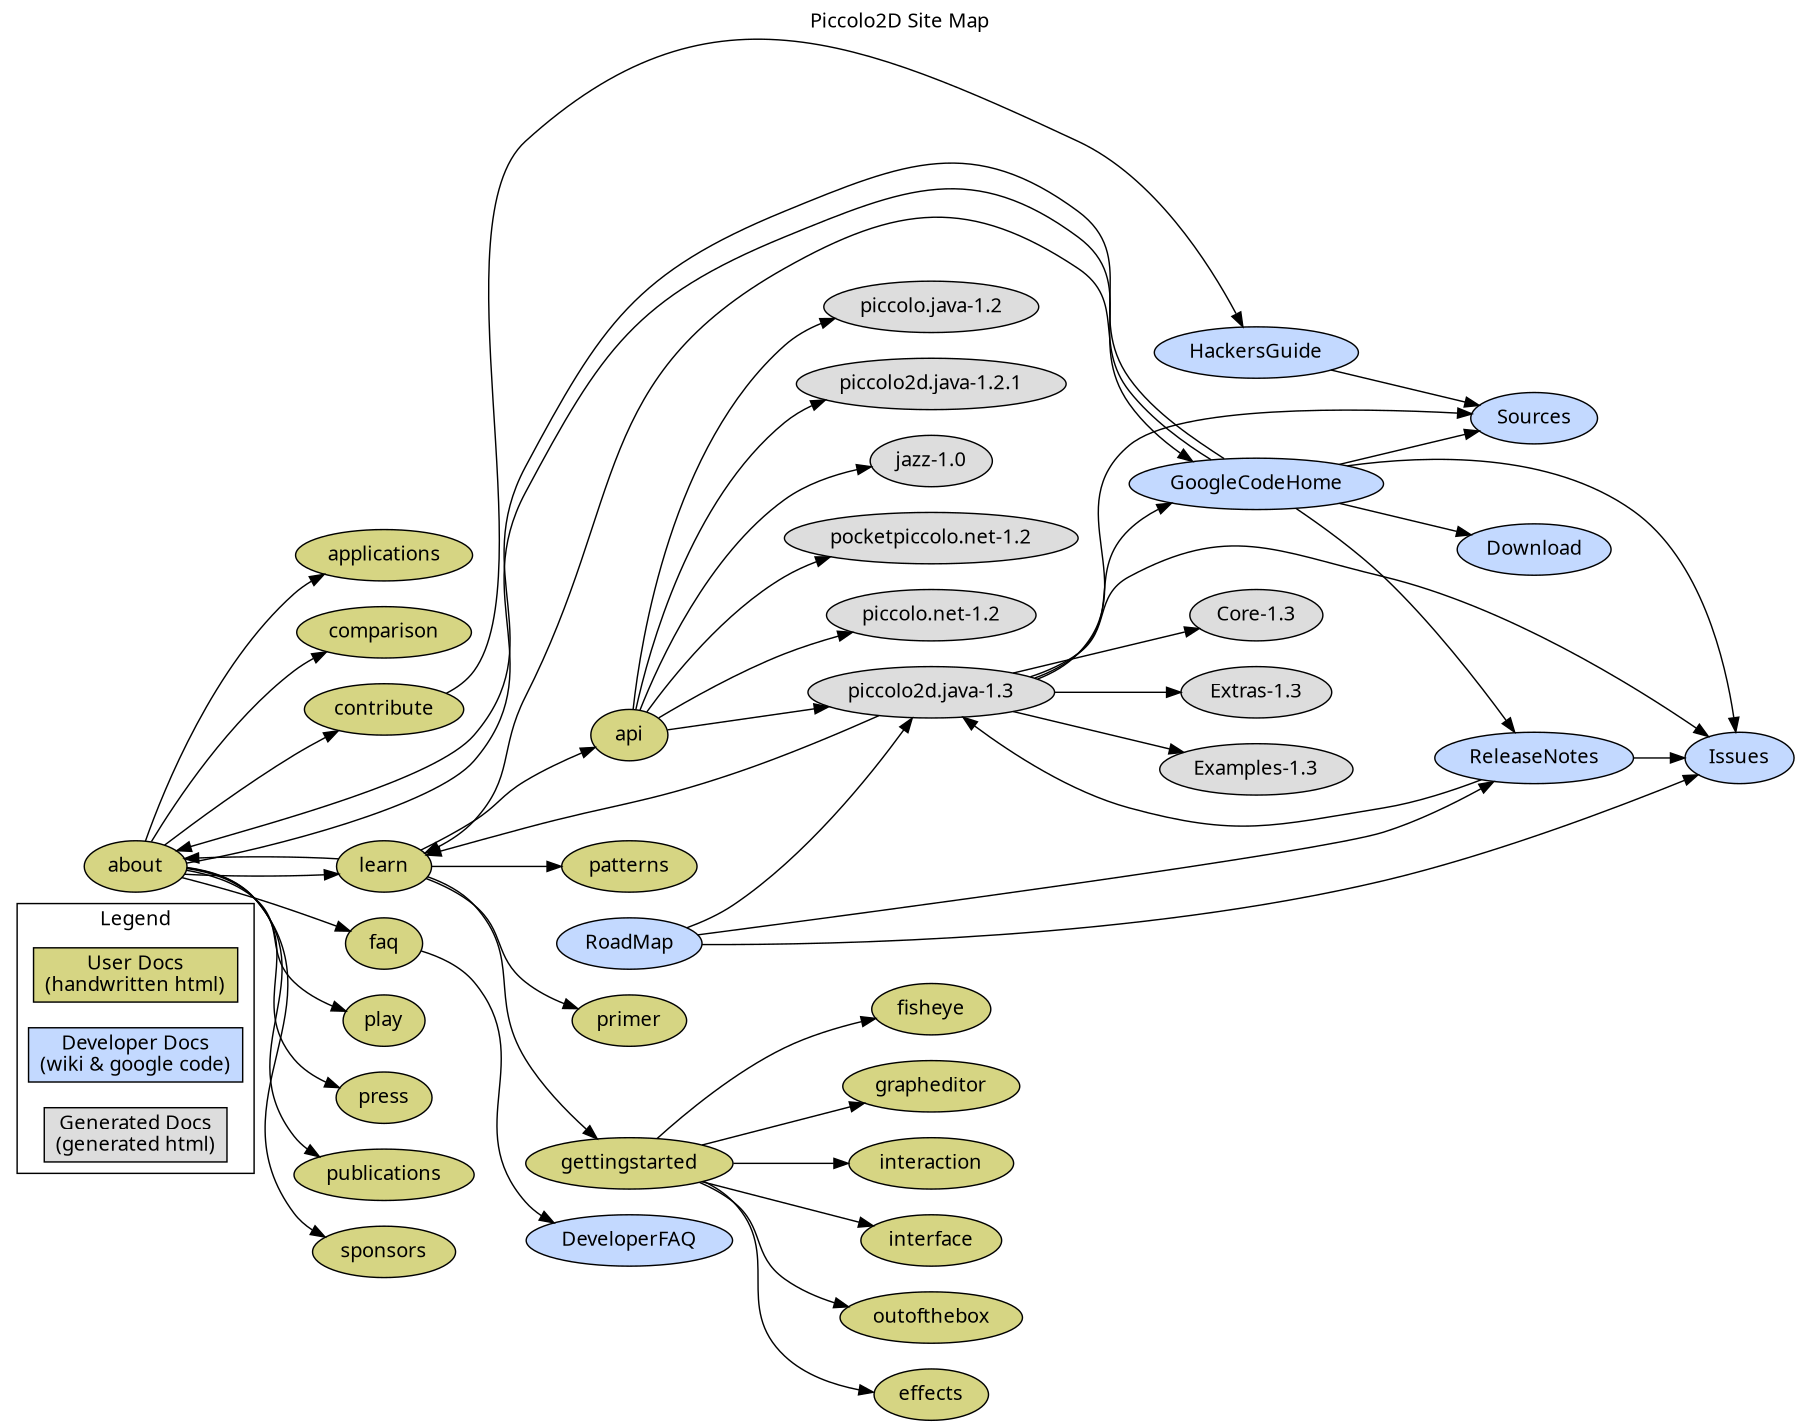 #!/usr/bin/dot -Tsvg -o sitemap.svg
/*

render: $ dot -Tsvg -o sitemap.svg sitemap.dot

    $Id$

	See http://www.graphviz.org/Documentation.php
	http://www.iua.upf.es/~dgarcia/Codders/DotUmlUseCases.html
*/
digraph "Piccolo2D Site Map" {
graph [	rankdir=LR,
	fontname = "sans-serif",
	label="Piccolo2D Site Map",
	labelloc=t,
	size = "12,12" ];
node [	style=filled,
	fontname = "sans-serif" ];

/* legend */
subgraph cluster_0 {
label="Legend";
node [shape=box,group="legend"];
"User Docs\n(handwritten html)" [fillcolor="#d6d583"];
"Developer Docs\n(wiki & google code)" [fillcolor="#c3d9ff"];
"Generated Docs\n(generated html)" [fillcolor="#dddddd"];
}

node [shape=ellipse,target="_blank"];

/* html */
node [fillcolor="#d6d583",group="www"];

about [URL="http://www.cs.umd.edu/hcil/piccolo/learn/about.shtml"];
api [URL="http://www.cs.umd.edu/hcil/jazz/learn/api.shtml"];
applications [URL="http://www.cs.umd.edu/hcil/jazz/applications/index.shtml"];
comparison [URL="http://www.cs.umd.edu/hcil/jazz/learn/comparison.shtml"];
contribute [URL="http://www.cs.umd.edu/hcil/jazz/contribute/index.shtml"];
effects [URL="http://www.cs.umd.edu/hcil/piccolo/learn/effects.shtml"];
faq [URL="http://www.cs.umd.edu/hcil/jazz/learn/dev-faq.shtml"];
fisheye [URL="http://www.cs.umd.edu/hcil/piccolo/learn/fisheye.shtml"];
gettingstarted [URL="http://www.cs.umd.edu/hcil/piccolo/learn/get-started.shtml"];
grapheditor [URL="http://www.cs.umd.edu/hcil/piccolo/learn/grapheditor.shtml"];
interaction [URL="http://www.cs.umd.edu/hcil/piccolo/learn/interaction.shtml"];
interface [URL="http://www.cs.umd.edu/hcil/piccolo/learn/interface.shtml"];
learn [URL="http://www.cs.umd.edu/hcil/jazz/learn/index.shtml"];
outofthebox [URL="http://www.cs.umd.edu/hcil/piccolo/learn/out-of-box-java.shtml"];
play [URL="http://www.cs.umd.edu/hcil/jazz/play/index.shtml"];
press [URL="http://www.cs.umd.edu/hcil/jazz/press/index.shtml"];
publications [URL="http://www.cs.umd.edu/hcil/jazz/learn/publications.shtml"];
sponsors [URL="http://www.cs.umd.edu/hcil/jazz/team/sponsors.shtml"];
patterns [URL="http://www.cs.umd.edu/hcil/jazz/learn/patterns.shtml"];
primer [URL="http://www.cs.umd.edu/hcil/jazz/learn/graphics.shtml"];

/* wiki */
node [fillcolor="#c3d9ff",group="wiki"];

DeveloperFAQ [URL="http://code.google.com/p/piccolo2d/wiki/DeveloperFAQ"];
Download [URL="http://code.google.com/p/piccolo2d/downloads/list"];
GoogleCodeHome [URL="http://code.google.com/p/piccolo2d/"];
HackersGuide [URL="http://code.google.com/p/piccolo2d/wiki/HackersGuide"];
Issues [URL="http://code.google.com/p/piccolo2d/issues"];
ReleaseNotes [URL="http://code.google.com/p/piccolo2d/wiki/ReleaseNotes"];
RoadMap [URL="http://code.google.com/p/piccolo2d/wiki/RoadMap"];
Sources [URL="http://code.google.com/p/piccolo2d/wiki/CheckoutInstructions"];

/* maven */
node [fillcolor="#dddddd",group="autogen"];

"jazz-1.0" [label="jazz-1.0"];
"pp2d.net-1.2" [label="pocketpiccolo.net-1.2"];
"p2d.net-1.2" [label="piccolo.net-1.2"];
"p2d.java-1.2" [label="piccolo.java-1.2"];
"p2d.java-1.2.1" [label="piccolo2d.java-1.2.1",URL="http://piccolo2d.googlecode.com/svn/site/piccolo2d.java/release-1.2.1"];
"p2d.java-1.3" [label="piccolo2d.java-1.3",URL="http://piccolo2d.googlecode.com/svn/site/piccolo2d.java/release-1.3-SNAPSHOT/piccolo2d/index.html"];
"Core-1.3" [URL="http://piccolo2d.googlecode.com/svn/site/piccolo2d.java/release-1.3-SNAPSHOT/piccolo2d-core/index.html"];
"Extras-1.3" [URL="http://piccolo2d.googlecode.com/svn/site/piccolo2d.java/release-1.3-SNAPSHOT/piccolo2d-extras/index.html"];
"Examples-1.3" [URL="http://piccolo2d.googlecode.com/svn/site/piccolo2d.java/release-1.3-SNAPSHOT/piccolo2d-examples/index.html"];


GoogleCodeHome -> about;
GoogleCodeHome -> Download;
GoogleCodeHome -> Issues;
GoogleCodeHome -> learn;
GoogleCodeHome -> ReleaseNotes;
GoogleCodeHome -> Sources;
HackersGuide -> Sources;
ReleaseNotes -> Issues;
ReleaseNotes -> "p2d.java-1.3";
RoadMap -> Issues;
RoadMap -> "p2d.java-1.3";
RoadMap -> ReleaseNotes;

"p2d.java-1.3" -> "Core-1.3";
"p2d.java-1.3" -> "Examples-1.3";
"p2d.java-1.3" -> "Extras-1.3";
"p2d.java-1.3" -> GoogleCodeHome;
"p2d.java-1.3" -> Issues; 
"p2d.java-1.3" -> learn;
"p2d.java-1.3" -> Sources; 

about -> applications;
about -> comparison;
about -> contribute;
about -> faq;
about -> GoogleCodeHome;
about -> learn;
about -> play;
about -> press;
about -> publications;
about -> sponsors;
api -> "p2d.java-1.3";
api -> "p2d.java-1.2.1";
api -> "p2d.java-1.2";
api -> "p2d.net-1.2";
api -> "pp2d.net-1.2";
api -> "jazz-1.0";
contribute -> HackersGuide;
faq -> DeveloperFAQ;
gettingstarted -> effects;
gettingstarted -> fisheye;
gettingstarted -> grapheditor;
gettingstarted -> interaction;
gettingstarted -> interface;
gettingstarted -> outofthebox;
learn -> about;
learn -> api;
learn -> gettingstarted;
learn -> patterns;
learn -> primer;

}

